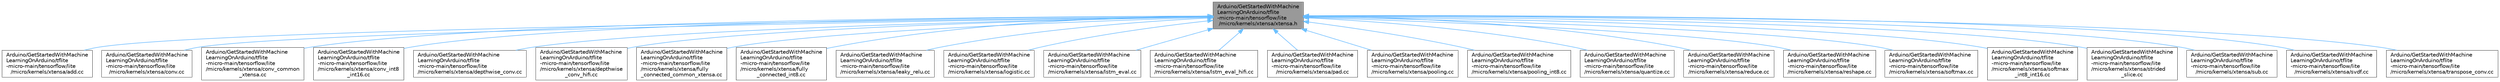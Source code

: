 digraph "Arduino/GetStartedWithMachineLearningOnArduino/tflite-micro-main/tensorflow/lite/micro/kernels/xtensa/xtensa.h"
{
 // LATEX_PDF_SIZE
  bgcolor="transparent";
  edge [fontname=Helvetica,fontsize=10,labelfontname=Helvetica,labelfontsize=10];
  node [fontname=Helvetica,fontsize=10,shape=box,height=0.2,width=0.4];
  Node1 [id="Node000001",label="Arduino/GetStartedWithMachine\lLearningOnArduino/tflite\l-micro-main/tensorflow/lite\l/micro/kernels/xtensa/xtensa.h",height=0.2,width=0.4,color="gray40", fillcolor="grey60", style="filled", fontcolor="black",tooltip=" "];
  Node1 -> Node2 [id="edge1_Node000001_Node000002",dir="back",color="steelblue1",style="solid",tooltip=" "];
  Node2 [id="Node000002",label="Arduino/GetStartedWithMachine\lLearningOnArduino/tflite\l-micro-main/tensorflow/lite\l/micro/kernels/xtensa/add.cc",height=0.2,width=0.4,color="grey40", fillcolor="white", style="filled",URL="$xtensa_2add_8cc.html",tooltip=" "];
  Node1 -> Node3 [id="edge2_Node000001_Node000003",dir="back",color="steelblue1",style="solid",tooltip=" "];
  Node3 [id="Node000003",label="Arduino/GetStartedWithMachine\lLearningOnArduino/tflite\l-micro-main/tensorflow/lite\l/micro/kernels/xtensa/conv.cc",height=0.2,width=0.4,color="grey40", fillcolor="white", style="filled",URL="$xtensa_2conv_8cc.html",tooltip=" "];
  Node1 -> Node4 [id="edge3_Node000001_Node000004",dir="back",color="steelblue1",style="solid",tooltip=" "];
  Node4 [id="Node000004",label="Arduino/GetStartedWithMachine\lLearningOnArduino/tflite\l-micro-main/tensorflow/lite\l/micro/kernels/xtensa/conv_common\l_xtensa.cc",height=0.2,width=0.4,color="grey40", fillcolor="white", style="filled",URL="$conv__common__xtensa_8cc.html",tooltip=" "];
  Node1 -> Node5 [id="edge4_Node000001_Node000005",dir="back",color="steelblue1",style="solid",tooltip=" "];
  Node5 [id="Node000005",label="Arduino/GetStartedWithMachine\lLearningOnArduino/tflite\l-micro-main/tensorflow/lite\l/micro/kernels/xtensa/conv_int8\l_int16.cc",height=0.2,width=0.4,color="grey40", fillcolor="white", style="filled",URL="$conv__int8__int16_8cc.html",tooltip=" "];
  Node1 -> Node6 [id="edge5_Node000001_Node000006",dir="back",color="steelblue1",style="solid",tooltip=" "];
  Node6 [id="Node000006",label="Arduino/GetStartedWithMachine\lLearningOnArduino/tflite\l-micro-main/tensorflow/lite\l/micro/kernels/xtensa/depthwise_conv.cc",height=0.2,width=0.4,color="grey40", fillcolor="white", style="filled",URL="$xtensa_2depthwise__conv_8cc.html",tooltip=" "];
  Node1 -> Node7 [id="edge6_Node000001_Node000007",dir="back",color="steelblue1",style="solid",tooltip=" "];
  Node7 [id="Node000007",label="Arduino/GetStartedWithMachine\lLearningOnArduino/tflite\l-micro-main/tensorflow/lite\l/micro/kernels/xtensa/depthwise\l_conv_hifi.cc",height=0.2,width=0.4,color="grey40", fillcolor="white", style="filled",URL="$depthwise__conv__hifi_8cc.html",tooltip=" "];
  Node1 -> Node8 [id="edge7_Node000001_Node000008",dir="back",color="steelblue1",style="solid",tooltip=" "];
  Node8 [id="Node000008",label="Arduino/GetStartedWithMachine\lLearningOnArduino/tflite\l-micro-main/tensorflow/lite\l/micro/kernels/xtensa/fully\l_connected_common_xtensa.cc",height=0.2,width=0.4,color="grey40", fillcolor="white", style="filled",URL="$fully__connected__common__xtensa_8cc.html",tooltip=" "];
  Node1 -> Node9 [id="edge8_Node000001_Node000009",dir="back",color="steelblue1",style="solid",tooltip=" "];
  Node9 [id="Node000009",label="Arduino/GetStartedWithMachine\lLearningOnArduino/tflite\l-micro-main/tensorflow/lite\l/micro/kernels/xtensa/fully\l_connected_int8.cc",height=0.2,width=0.4,color="grey40", fillcolor="white", style="filled",URL="$tensorflow_2lite_2micro_2kernels_2xtensa_2fully__connected__int8_8cc.html",tooltip=" "];
  Node1 -> Node10 [id="edge9_Node000001_Node000010",dir="back",color="steelblue1",style="solid",tooltip=" "];
  Node10 [id="Node000010",label="Arduino/GetStartedWithMachine\lLearningOnArduino/tflite\l-micro-main/tensorflow/lite\l/micro/kernels/xtensa/leaky_relu.cc",height=0.2,width=0.4,color="grey40", fillcolor="white", style="filled",URL="$xtensa_2leaky__relu_8cc.html",tooltip=" "];
  Node1 -> Node11 [id="edge10_Node000001_Node000011",dir="back",color="steelblue1",style="solid",tooltip=" "];
  Node11 [id="Node000011",label="Arduino/GetStartedWithMachine\lLearningOnArduino/tflite\l-micro-main/tensorflow/lite\l/micro/kernels/xtensa/logistic.cc",height=0.2,width=0.4,color="grey40", fillcolor="white", style="filled",URL="$xtensa_2logistic_8cc.html",tooltip=" "];
  Node1 -> Node12 [id="edge11_Node000001_Node000012",dir="back",color="steelblue1",style="solid",tooltip=" "];
  Node12 [id="Node000012",label="Arduino/GetStartedWithMachine\lLearningOnArduino/tflite\l-micro-main/tensorflow/lite\l/micro/kernels/xtensa/lstm_eval.cc",height=0.2,width=0.4,color="grey40", fillcolor="white", style="filled",URL="$xtensa_2lstm__eval_8cc.html",tooltip=" "];
  Node1 -> Node13 [id="edge12_Node000001_Node000013",dir="back",color="steelblue1",style="solid",tooltip=" "];
  Node13 [id="Node000013",label="Arduino/GetStartedWithMachine\lLearningOnArduino/tflite\l-micro-main/tensorflow/lite\l/micro/kernels/xtensa/lstm_eval_hifi.cc",height=0.2,width=0.4,color="grey40", fillcolor="white", style="filled",URL="$lstm__eval__hifi_8cc.html",tooltip=" "];
  Node1 -> Node14 [id="edge13_Node000001_Node000014",dir="back",color="steelblue1",style="solid",tooltip=" "];
  Node14 [id="Node000014",label="Arduino/GetStartedWithMachine\lLearningOnArduino/tflite\l-micro-main/tensorflow/lite\l/micro/kernels/xtensa/pad.cc",height=0.2,width=0.4,color="grey40", fillcolor="white", style="filled",URL="$xtensa_2pad_8cc.html",tooltip=" "];
  Node1 -> Node15 [id="edge14_Node000001_Node000015",dir="back",color="steelblue1",style="solid",tooltip=" "];
  Node15 [id="Node000015",label="Arduino/GetStartedWithMachine\lLearningOnArduino/tflite\l-micro-main/tensorflow/lite\l/micro/kernels/xtensa/pooling.cc",height=0.2,width=0.4,color="grey40", fillcolor="white", style="filled",URL="$xtensa_2pooling_8cc.html",tooltip=" "];
  Node1 -> Node16 [id="edge15_Node000001_Node000016",dir="back",color="steelblue1",style="solid",tooltip=" "];
  Node16 [id="Node000016",label="Arduino/GetStartedWithMachine\lLearningOnArduino/tflite\l-micro-main/tensorflow/lite\l/micro/kernels/xtensa/pooling_int8.cc",height=0.2,width=0.4,color="grey40", fillcolor="white", style="filled",URL="$pooling__int8_8cc.html",tooltip=" "];
  Node1 -> Node17 [id="edge16_Node000001_Node000017",dir="back",color="steelblue1",style="solid",tooltip=" "];
  Node17 [id="Node000017",label="Arduino/GetStartedWithMachine\lLearningOnArduino/tflite\l-micro-main/tensorflow/lite\l/micro/kernels/xtensa/quantize.cc",height=0.2,width=0.4,color="grey40", fillcolor="white", style="filled",URL="$xtensa_2quantize_8cc.html",tooltip=" "];
  Node1 -> Node18 [id="edge17_Node000001_Node000018",dir="back",color="steelblue1",style="solid",tooltip=" "];
  Node18 [id="Node000018",label="Arduino/GetStartedWithMachine\lLearningOnArduino/tflite\l-micro-main/tensorflow/lite\l/micro/kernels/xtensa/reduce.cc",height=0.2,width=0.4,color="grey40", fillcolor="white", style="filled",URL="$xtensa_2reduce_8cc.html",tooltip=" "];
  Node1 -> Node19 [id="edge18_Node000001_Node000019",dir="back",color="steelblue1",style="solid",tooltip=" "];
  Node19 [id="Node000019",label="Arduino/GetStartedWithMachine\lLearningOnArduino/tflite\l-micro-main/tensorflow/lite\l/micro/kernels/xtensa/reshape.cc",height=0.2,width=0.4,color="grey40", fillcolor="white", style="filled",URL="$xtensa_2reshape_8cc.html",tooltip=" "];
  Node1 -> Node20 [id="edge19_Node000001_Node000020",dir="back",color="steelblue1",style="solid",tooltip=" "];
  Node20 [id="Node000020",label="Arduino/GetStartedWithMachine\lLearningOnArduino/tflite\l-micro-main/tensorflow/lite\l/micro/kernels/xtensa/softmax.cc",height=0.2,width=0.4,color="grey40", fillcolor="white", style="filled",URL="$xtensa_2softmax_8cc.html",tooltip=" "];
  Node1 -> Node21 [id="edge20_Node000001_Node000021",dir="back",color="steelblue1",style="solid",tooltip=" "];
  Node21 [id="Node000021",label="Arduino/GetStartedWithMachine\lLearningOnArduino/tflite\l-micro-main/tensorflow/lite\l/micro/kernels/xtensa/softmax\l_int8_int16.cc",height=0.2,width=0.4,color="grey40", fillcolor="white", style="filled",URL="$softmax__int8__int16_8cc.html",tooltip=" "];
  Node1 -> Node22 [id="edge21_Node000001_Node000022",dir="back",color="steelblue1",style="solid",tooltip=" "];
  Node22 [id="Node000022",label="Arduino/GetStartedWithMachine\lLearningOnArduino/tflite\l-micro-main/tensorflow/lite\l/micro/kernels/xtensa/strided\l_slice.cc",height=0.2,width=0.4,color="grey40", fillcolor="white", style="filled",URL="$xtensa_2strided__slice_8cc.html",tooltip=" "];
  Node1 -> Node23 [id="edge22_Node000001_Node000023",dir="back",color="steelblue1",style="solid",tooltip=" "];
  Node23 [id="Node000023",label="Arduino/GetStartedWithMachine\lLearningOnArduino/tflite\l-micro-main/tensorflow/lite\l/micro/kernels/xtensa/sub.cc",height=0.2,width=0.4,color="grey40", fillcolor="white", style="filled",URL="$xtensa_2sub_8cc.html",tooltip=" "];
  Node1 -> Node24 [id="edge23_Node000001_Node000024",dir="back",color="steelblue1",style="solid",tooltip=" "];
  Node24 [id="Node000024",label="Arduino/GetStartedWithMachine\lLearningOnArduino/tflite\l-micro-main/tensorflow/lite\l/micro/kernels/xtensa/svdf.cc",height=0.2,width=0.4,color="grey40", fillcolor="white", style="filled",URL="$tensorflow_2lite_2micro_2kernels_2xtensa_2svdf_8cc.html",tooltip=" "];
  Node1 -> Node25 [id="edge24_Node000001_Node000025",dir="back",color="steelblue1",style="solid",tooltip=" "];
  Node25 [id="Node000025",label="Arduino/GetStartedWithMachine\lLearningOnArduino/tflite\l-micro-main/tensorflow/lite\l/micro/kernels/xtensa/transpose_conv.cc",height=0.2,width=0.4,color="grey40", fillcolor="white", style="filled",URL="$xtensa_2transpose__conv_8cc.html",tooltip=" "];
}
